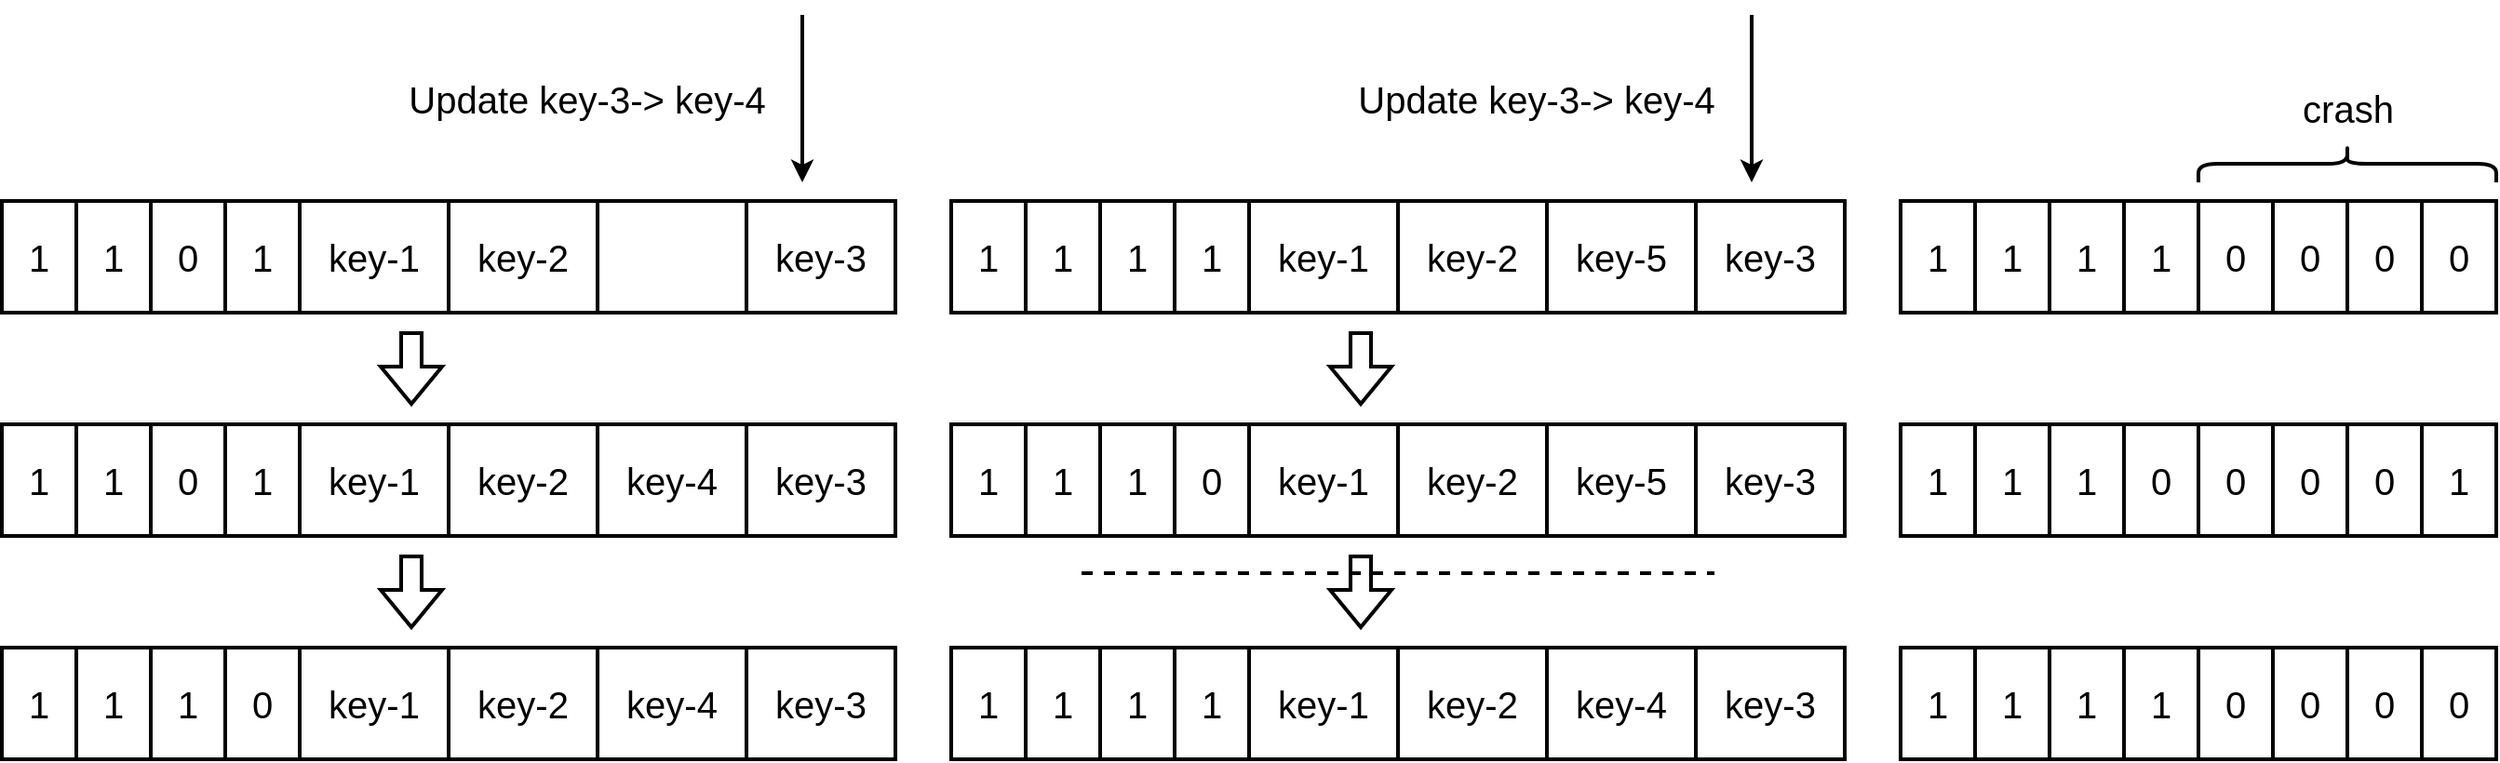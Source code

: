 <mxfile version="16.0.0" type="github">
  <diagram id="70DKCi9DjoW5m2XGWD_O" name="Page-1">
    <mxGraphModel dx="946" dy="557" grid="1" gridSize="10" guides="1" tooltips="1" connect="1" arrows="1" fold="1" page="1" pageScale="1" pageWidth="827" pageHeight="1169" math="0" shadow="0">
      <root>
        <mxCell id="0" />
        <mxCell id="1" parent="0" />
        <mxCell id="tc--EFgO68QH__nJiyXp-1" value="1" style="rounded=0;whiteSpace=wrap;html=1;fontSize=20;strokeWidth=2;" vertex="1" parent="1">
          <mxGeometry x="60" y="130" width="120" height="60" as="geometry" />
        </mxCell>
        <mxCell id="tc--EFgO68QH__nJiyXp-2" value="key-1" style="rounded=0;whiteSpace=wrap;html=1;fontSize=20;strokeWidth=2;" vertex="1" parent="1">
          <mxGeometry x="180" y="130" width="80" height="60" as="geometry" />
        </mxCell>
        <mxCell id="tc--EFgO68QH__nJiyXp-4" value="1" style="rounded=0;whiteSpace=wrap;html=1;fontSize=20;strokeWidth=2;" vertex="1" parent="1">
          <mxGeometry x="60" y="130" width="40" height="60" as="geometry" />
        </mxCell>
        <mxCell id="tc--EFgO68QH__nJiyXp-5" value="0" style="rounded=0;whiteSpace=wrap;html=1;fontSize=20;strokeWidth=2;" vertex="1" parent="1">
          <mxGeometry x="100" y="130" width="40" height="60" as="geometry" />
        </mxCell>
        <mxCell id="tc--EFgO68QH__nJiyXp-6" value="1" style="rounded=0;whiteSpace=wrap;html=1;fontSize=20;strokeWidth=2;" vertex="1" parent="1">
          <mxGeometry x="20" y="130" width="40" height="60" as="geometry" />
        </mxCell>
        <mxCell id="tc--EFgO68QH__nJiyXp-8" value="1" style="rounded=0;whiteSpace=wrap;html=1;fontSize=20;strokeWidth=2;" vertex="1" parent="1">
          <mxGeometry x="140" y="130" width="40" height="60" as="geometry" />
        </mxCell>
        <mxCell id="tc--EFgO68QH__nJiyXp-9" value="key-2" style="rounded=0;whiteSpace=wrap;html=1;fontSize=20;strokeWidth=2;" vertex="1" parent="1">
          <mxGeometry x="260" y="130" width="80" height="60" as="geometry" />
        </mxCell>
        <mxCell id="tc--EFgO68QH__nJiyXp-10" value="" style="rounded=0;whiteSpace=wrap;html=1;fontSize=20;strokeWidth=2;" vertex="1" parent="1">
          <mxGeometry x="340" y="130" width="80" height="60" as="geometry" />
        </mxCell>
        <mxCell id="tc--EFgO68QH__nJiyXp-11" value="key-3" style="rounded=0;whiteSpace=wrap;html=1;fontSize=20;strokeWidth=2;" vertex="1" parent="1">
          <mxGeometry x="420" y="130" width="80" height="60" as="geometry" />
        </mxCell>
        <mxCell id="tc--EFgO68QH__nJiyXp-12" value="" style="endArrow=classic;html=1;rounded=0;fontSize=20;strokeWidth=2;" edge="1" parent="1">
          <mxGeometry width="50" height="50" relative="1" as="geometry">
            <mxPoint x="450" y="30" as="sourcePoint" />
            <mxPoint x="450" y="120" as="targetPoint" />
          </mxGeometry>
        </mxCell>
        <mxCell id="tc--EFgO68QH__nJiyXp-13" value="Update key-3-&amp;gt; key-4" style="text;html=1;align=center;verticalAlign=middle;resizable=0;points=[];autosize=1;strokeColor=none;fillColor=none;fontSize=20;strokeWidth=2;" vertex="1" parent="1">
          <mxGeometry x="229" y="60" width="210" height="30" as="geometry" />
        </mxCell>
        <mxCell id="tc--EFgO68QH__nJiyXp-14" value="1" style="rounded=0;whiteSpace=wrap;html=1;fontSize=20;strokeWidth=2;" vertex="1" parent="1">
          <mxGeometry x="60" y="250" width="120" height="60" as="geometry" />
        </mxCell>
        <mxCell id="tc--EFgO68QH__nJiyXp-15" value="key-1" style="rounded=0;whiteSpace=wrap;html=1;fontSize=20;strokeWidth=2;" vertex="1" parent="1">
          <mxGeometry x="180" y="250" width="80" height="60" as="geometry" />
        </mxCell>
        <mxCell id="tc--EFgO68QH__nJiyXp-16" value="1" style="rounded=0;whiteSpace=wrap;html=1;fontSize=20;strokeWidth=2;" vertex="1" parent="1">
          <mxGeometry x="60" y="250" width="40" height="60" as="geometry" />
        </mxCell>
        <mxCell id="tc--EFgO68QH__nJiyXp-17" value="0" style="rounded=0;whiteSpace=wrap;html=1;fontSize=20;strokeWidth=2;" vertex="1" parent="1">
          <mxGeometry x="100" y="250" width="40" height="60" as="geometry" />
        </mxCell>
        <mxCell id="tc--EFgO68QH__nJiyXp-18" value="1" style="rounded=0;whiteSpace=wrap;html=1;fontSize=20;strokeWidth=2;" vertex="1" parent="1">
          <mxGeometry x="20" y="250" width="40" height="60" as="geometry" />
        </mxCell>
        <mxCell id="tc--EFgO68QH__nJiyXp-19" value="1" style="rounded=0;whiteSpace=wrap;html=1;fontSize=20;strokeWidth=2;" vertex="1" parent="1">
          <mxGeometry x="140" y="250" width="40" height="60" as="geometry" />
        </mxCell>
        <mxCell id="tc--EFgO68QH__nJiyXp-20" value="key-2" style="rounded=0;whiteSpace=wrap;html=1;fontSize=20;strokeWidth=2;" vertex="1" parent="1">
          <mxGeometry x="260" y="250" width="80" height="60" as="geometry" />
        </mxCell>
        <mxCell id="tc--EFgO68QH__nJiyXp-21" value="key-4" style="rounded=0;whiteSpace=wrap;html=1;fontSize=20;strokeWidth=2;" vertex="1" parent="1">
          <mxGeometry x="340" y="250" width="80" height="60" as="geometry" />
        </mxCell>
        <mxCell id="tc--EFgO68QH__nJiyXp-22" value="key-3" style="rounded=0;whiteSpace=wrap;html=1;fontSize=20;strokeWidth=2;" vertex="1" parent="1">
          <mxGeometry x="420" y="250" width="80" height="60" as="geometry" />
        </mxCell>
        <mxCell id="tc--EFgO68QH__nJiyXp-23" value="1" style="rounded=0;whiteSpace=wrap;html=1;fontSize=20;strokeWidth=2;" vertex="1" parent="1">
          <mxGeometry x="60" y="370" width="120" height="60" as="geometry" />
        </mxCell>
        <mxCell id="tc--EFgO68QH__nJiyXp-24" value="key-1" style="rounded=0;whiteSpace=wrap;html=1;fontSize=20;strokeWidth=2;" vertex="1" parent="1">
          <mxGeometry x="180" y="370" width="80" height="60" as="geometry" />
        </mxCell>
        <mxCell id="tc--EFgO68QH__nJiyXp-25" value="1" style="rounded=0;whiteSpace=wrap;html=1;fontSize=20;strokeWidth=2;" vertex="1" parent="1">
          <mxGeometry x="60" y="370" width="40" height="60" as="geometry" />
        </mxCell>
        <mxCell id="tc--EFgO68QH__nJiyXp-26" value="1" style="rounded=0;whiteSpace=wrap;html=1;fontSize=20;strokeWidth=2;" vertex="1" parent="1">
          <mxGeometry x="100" y="370" width="40" height="60" as="geometry" />
        </mxCell>
        <mxCell id="tc--EFgO68QH__nJiyXp-27" value="1" style="rounded=0;whiteSpace=wrap;html=1;fontSize=20;strokeWidth=2;" vertex="1" parent="1">
          <mxGeometry x="20" y="370" width="40" height="60" as="geometry" />
        </mxCell>
        <mxCell id="tc--EFgO68QH__nJiyXp-28" value="0" style="rounded=0;whiteSpace=wrap;html=1;fontSize=20;strokeWidth=2;" vertex="1" parent="1">
          <mxGeometry x="140" y="370" width="40" height="60" as="geometry" />
        </mxCell>
        <mxCell id="tc--EFgO68QH__nJiyXp-29" value="key-2" style="rounded=0;whiteSpace=wrap;html=1;fontSize=20;strokeWidth=2;" vertex="1" parent="1">
          <mxGeometry x="260" y="370" width="80" height="60" as="geometry" />
        </mxCell>
        <mxCell id="tc--EFgO68QH__nJiyXp-30" value="key-4" style="rounded=0;whiteSpace=wrap;html=1;fontSize=20;strokeWidth=2;" vertex="1" parent="1">
          <mxGeometry x="340" y="370" width="80" height="60" as="geometry" />
        </mxCell>
        <mxCell id="tc--EFgO68QH__nJiyXp-31" value="key-3" style="rounded=0;whiteSpace=wrap;html=1;fontSize=20;strokeWidth=2;" vertex="1" parent="1">
          <mxGeometry x="420" y="370" width="80" height="60" as="geometry" />
        </mxCell>
        <mxCell id="tc--EFgO68QH__nJiyXp-32" value="" style="shape=flexArrow;endArrow=classic;html=1;rounded=0;fontSize=20;strokeWidth=2;" edge="1" parent="1">
          <mxGeometry width="50" height="50" relative="1" as="geometry">
            <mxPoint x="240" y="200" as="sourcePoint" />
            <mxPoint x="240" y="240" as="targetPoint" />
          </mxGeometry>
        </mxCell>
        <mxCell id="tc--EFgO68QH__nJiyXp-42" value="" style="shape=flexArrow;endArrow=classic;html=1;rounded=0;fontSize=20;strokeWidth=2;" edge="1" parent="1">
          <mxGeometry width="50" height="50" relative="1" as="geometry">
            <mxPoint x="240" y="320" as="sourcePoint" />
            <mxPoint x="240" y="360" as="targetPoint" />
          </mxGeometry>
        </mxCell>
        <mxCell id="tc--EFgO68QH__nJiyXp-43" value="1" style="rounded=0;whiteSpace=wrap;html=1;fontSize=20;strokeWidth=2;" vertex="1" parent="1">
          <mxGeometry x="570" y="130" width="120" height="60" as="geometry" />
        </mxCell>
        <mxCell id="tc--EFgO68QH__nJiyXp-44" value="key-1" style="rounded=0;whiteSpace=wrap;html=1;fontSize=20;strokeWidth=2;" vertex="1" parent="1">
          <mxGeometry x="690" y="130" width="80" height="60" as="geometry" />
        </mxCell>
        <mxCell id="tc--EFgO68QH__nJiyXp-45" value="1" style="rounded=0;whiteSpace=wrap;html=1;fontSize=20;strokeWidth=2;" vertex="1" parent="1">
          <mxGeometry x="570" y="130" width="40" height="60" as="geometry" />
        </mxCell>
        <mxCell id="tc--EFgO68QH__nJiyXp-46" value="1" style="rounded=0;whiteSpace=wrap;html=1;fontSize=20;strokeWidth=2;" vertex="1" parent="1">
          <mxGeometry x="610" y="130" width="40" height="60" as="geometry" />
        </mxCell>
        <mxCell id="tc--EFgO68QH__nJiyXp-47" value="1" style="rounded=0;whiteSpace=wrap;html=1;fontSize=20;strokeWidth=2;" vertex="1" parent="1">
          <mxGeometry x="530" y="130" width="40" height="60" as="geometry" />
        </mxCell>
        <mxCell id="tc--EFgO68QH__nJiyXp-48" value="1" style="rounded=0;whiteSpace=wrap;html=1;fontSize=20;strokeWidth=2;" vertex="1" parent="1">
          <mxGeometry x="650" y="130" width="40" height="60" as="geometry" />
        </mxCell>
        <mxCell id="tc--EFgO68QH__nJiyXp-49" value="key-2" style="rounded=0;whiteSpace=wrap;html=1;fontSize=20;strokeWidth=2;" vertex="1" parent="1">
          <mxGeometry x="770" y="130" width="80" height="60" as="geometry" />
        </mxCell>
        <mxCell id="tc--EFgO68QH__nJiyXp-50" value="key-5" style="rounded=0;whiteSpace=wrap;html=1;fontSize=20;strokeWidth=2;" vertex="1" parent="1">
          <mxGeometry x="850" y="130" width="80" height="60" as="geometry" />
        </mxCell>
        <mxCell id="tc--EFgO68QH__nJiyXp-51" value="key-3" style="rounded=0;whiteSpace=wrap;html=1;fontSize=20;strokeWidth=2;" vertex="1" parent="1">
          <mxGeometry x="930" y="130" width="80" height="60" as="geometry" />
        </mxCell>
        <mxCell id="tc--EFgO68QH__nJiyXp-52" value="" style="endArrow=classic;html=1;rounded=0;fontSize=20;strokeWidth=2;" edge="1" parent="1">
          <mxGeometry width="50" height="50" relative="1" as="geometry">
            <mxPoint x="960" y="30" as="sourcePoint" />
            <mxPoint x="960" y="120" as="targetPoint" />
          </mxGeometry>
        </mxCell>
        <mxCell id="tc--EFgO68QH__nJiyXp-53" value="Update key-3-&amp;gt; key-4" style="text;html=1;align=center;verticalAlign=middle;resizable=0;points=[];autosize=1;strokeColor=none;fillColor=none;fontSize=20;strokeWidth=2;" vertex="1" parent="1">
          <mxGeometry x="739" y="60" width="210" height="30" as="geometry" />
        </mxCell>
        <mxCell id="tc--EFgO68QH__nJiyXp-54" value="1" style="rounded=0;whiteSpace=wrap;html=1;fontSize=20;strokeWidth=2;" vertex="1" parent="1">
          <mxGeometry x="570" y="250" width="120" height="60" as="geometry" />
        </mxCell>
        <mxCell id="tc--EFgO68QH__nJiyXp-55" value="key-1" style="rounded=0;whiteSpace=wrap;html=1;fontSize=20;strokeWidth=2;" vertex="1" parent="1">
          <mxGeometry x="690" y="250" width="80" height="60" as="geometry" />
        </mxCell>
        <mxCell id="tc--EFgO68QH__nJiyXp-56" value="1" style="rounded=0;whiteSpace=wrap;html=1;fontSize=20;strokeWidth=2;" vertex="1" parent="1">
          <mxGeometry x="570" y="250" width="40" height="60" as="geometry" />
        </mxCell>
        <mxCell id="tc--EFgO68QH__nJiyXp-57" value="1" style="rounded=0;whiteSpace=wrap;html=1;fontSize=20;strokeWidth=2;" vertex="1" parent="1">
          <mxGeometry x="610" y="250" width="40" height="60" as="geometry" />
        </mxCell>
        <mxCell id="tc--EFgO68QH__nJiyXp-58" value="1" style="rounded=0;whiteSpace=wrap;html=1;fontSize=20;strokeWidth=2;" vertex="1" parent="1">
          <mxGeometry x="530" y="250" width="40" height="60" as="geometry" />
        </mxCell>
        <mxCell id="tc--EFgO68QH__nJiyXp-59" value="0" style="rounded=0;whiteSpace=wrap;html=1;fontSize=20;strokeWidth=2;" vertex="1" parent="1">
          <mxGeometry x="650" y="250" width="40" height="60" as="geometry" />
        </mxCell>
        <mxCell id="tc--EFgO68QH__nJiyXp-60" value="key-2" style="rounded=0;whiteSpace=wrap;html=1;fontSize=20;strokeWidth=2;" vertex="1" parent="1">
          <mxGeometry x="770" y="250" width="80" height="60" as="geometry" />
        </mxCell>
        <mxCell id="tc--EFgO68QH__nJiyXp-61" value="key-5" style="rounded=0;whiteSpace=wrap;html=1;fontSize=20;strokeWidth=2;" vertex="1" parent="1">
          <mxGeometry x="850" y="250" width="80" height="60" as="geometry" />
        </mxCell>
        <mxCell id="tc--EFgO68QH__nJiyXp-62" value="key-3" style="rounded=0;whiteSpace=wrap;html=1;fontSize=20;strokeWidth=2;" vertex="1" parent="1">
          <mxGeometry x="930" y="250" width="80" height="60" as="geometry" />
        </mxCell>
        <mxCell id="tc--EFgO68QH__nJiyXp-63" value="1" style="rounded=0;whiteSpace=wrap;html=1;fontSize=20;strokeWidth=2;" vertex="1" parent="1">
          <mxGeometry x="570" y="370" width="120" height="60" as="geometry" />
        </mxCell>
        <mxCell id="tc--EFgO68QH__nJiyXp-64" value="key-1" style="rounded=0;whiteSpace=wrap;html=1;fontSize=20;strokeWidth=2;" vertex="1" parent="1">
          <mxGeometry x="690" y="370" width="80" height="60" as="geometry" />
        </mxCell>
        <mxCell id="tc--EFgO68QH__nJiyXp-65" value="1" style="rounded=0;whiteSpace=wrap;html=1;fontSize=20;strokeWidth=2;" vertex="1" parent="1">
          <mxGeometry x="570" y="370" width="40" height="60" as="geometry" />
        </mxCell>
        <mxCell id="tc--EFgO68QH__nJiyXp-66" value="1" style="rounded=0;whiteSpace=wrap;html=1;fontSize=20;strokeWidth=2;" vertex="1" parent="1">
          <mxGeometry x="610" y="370" width="40" height="60" as="geometry" />
        </mxCell>
        <mxCell id="tc--EFgO68QH__nJiyXp-67" value="1" style="rounded=0;whiteSpace=wrap;html=1;fontSize=20;strokeWidth=2;" vertex="1" parent="1">
          <mxGeometry x="530" y="370" width="40" height="60" as="geometry" />
        </mxCell>
        <mxCell id="tc--EFgO68QH__nJiyXp-68" value="1" style="rounded=0;whiteSpace=wrap;html=1;fontSize=20;strokeWidth=2;" vertex="1" parent="1">
          <mxGeometry x="650" y="370" width="40" height="60" as="geometry" />
        </mxCell>
        <mxCell id="tc--EFgO68QH__nJiyXp-69" value="key-2" style="rounded=0;whiteSpace=wrap;html=1;fontSize=20;strokeWidth=2;" vertex="1" parent="1">
          <mxGeometry x="770" y="370" width="80" height="60" as="geometry" />
        </mxCell>
        <mxCell id="tc--EFgO68QH__nJiyXp-70" value="key-4" style="rounded=0;whiteSpace=wrap;html=1;fontSize=20;strokeWidth=2;" vertex="1" parent="1">
          <mxGeometry x="850" y="370" width="80" height="60" as="geometry" />
        </mxCell>
        <mxCell id="tc--EFgO68QH__nJiyXp-71" value="key-3" style="rounded=0;whiteSpace=wrap;html=1;fontSize=20;strokeWidth=2;" vertex="1" parent="1">
          <mxGeometry x="930" y="370" width="80" height="60" as="geometry" />
        </mxCell>
        <mxCell id="tc--EFgO68QH__nJiyXp-72" value="" style="shape=flexArrow;endArrow=classic;html=1;rounded=0;fontSize=20;strokeWidth=2;" edge="1" parent="1">
          <mxGeometry width="50" height="50" relative="1" as="geometry">
            <mxPoint x="750" y="200" as="sourcePoint" />
            <mxPoint x="750" y="240" as="targetPoint" />
          </mxGeometry>
        </mxCell>
        <mxCell id="tc--EFgO68QH__nJiyXp-73" value="" style="shape=flexArrow;endArrow=classic;html=1;rounded=0;fontSize=20;strokeWidth=2;" edge="1" parent="1">
          <mxGeometry width="50" height="50" relative="1" as="geometry">
            <mxPoint x="750" y="320" as="sourcePoint" />
            <mxPoint x="750" y="360" as="targetPoint" />
          </mxGeometry>
        </mxCell>
        <mxCell id="tc--EFgO68QH__nJiyXp-78" value="" style="endArrow=none;dashed=1;html=1;rounded=0;fontSize=20;strokeWidth=2;" edge="1" parent="1">
          <mxGeometry width="50" height="50" relative="1" as="geometry">
            <mxPoint x="600" y="330" as="sourcePoint" />
            <mxPoint x="940" y="330" as="targetPoint" />
          </mxGeometry>
        </mxCell>
        <mxCell id="tc--EFgO68QH__nJiyXp-147" value="1" style="rounded=0;whiteSpace=wrap;html=1;fontSize=20;strokeWidth=2;" vertex="1" parent="1">
          <mxGeometry x="1080" y="130" width="120" height="60" as="geometry" />
        </mxCell>
        <mxCell id="tc--EFgO68QH__nJiyXp-148" value="1" style="rounded=0;whiteSpace=wrap;html=1;fontSize=20;strokeWidth=2;" vertex="1" parent="1">
          <mxGeometry x="1080" y="130" width="40" height="60" as="geometry" />
        </mxCell>
        <mxCell id="tc--EFgO68QH__nJiyXp-149" value="1" style="rounded=0;whiteSpace=wrap;html=1;fontSize=20;strokeWidth=2;" vertex="1" parent="1">
          <mxGeometry x="1120" y="130" width="40" height="60" as="geometry" />
        </mxCell>
        <mxCell id="tc--EFgO68QH__nJiyXp-150" value="1" style="rounded=0;whiteSpace=wrap;html=1;fontSize=20;strokeWidth=2;" vertex="1" parent="1">
          <mxGeometry x="1040" y="130" width="40" height="60" as="geometry" />
        </mxCell>
        <mxCell id="tc--EFgO68QH__nJiyXp-151" value="1" style="rounded=0;whiteSpace=wrap;html=1;fontSize=20;strokeWidth=2;" vertex="1" parent="1">
          <mxGeometry x="1160" y="130" width="40" height="60" as="geometry" />
        </mxCell>
        <mxCell id="tc--EFgO68QH__nJiyXp-152" value="1" style="rounded=0;whiteSpace=wrap;html=1;fontSize=20;strokeWidth=2;" vertex="1" parent="1">
          <mxGeometry x="1240" y="130" width="120" height="60" as="geometry" />
        </mxCell>
        <mxCell id="tc--EFgO68QH__nJiyXp-153" value="0" style="rounded=0;whiteSpace=wrap;html=1;fontSize=20;strokeWidth=2;" vertex="1" parent="1">
          <mxGeometry x="1240" y="130" width="40" height="60" as="geometry" />
        </mxCell>
        <mxCell id="tc--EFgO68QH__nJiyXp-154" value="0" style="rounded=0;whiteSpace=wrap;html=1;fontSize=20;strokeWidth=2;" vertex="1" parent="1">
          <mxGeometry x="1280" y="130" width="40" height="60" as="geometry" />
        </mxCell>
        <mxCell id="tc--EFgO68QH__nJiyXp-155" value="0" style="rounded=0;whiteSpace=wrap;html=1;fontSize=20;strokeWidth=2;" vertex="1" parent="1">
          <mxGeometry x="1200" y="130" width="40" height="60" as="geometry" />
        </mxCell>
        <mxCell id="tc--EFgO68QH__nJiyXp-156" value="0" style="rounded=0;whiteSpace=wrap;html=1;fontSize=20;strokeWidth=2;" vertex="1" parent="1">
          <mxGeometry x="1320" y="130" width="40" height="60" as="geometry" />
        </mxCell>
        <mxCell id="tc--EFgO68QH__nJiyXp-157" value="" style="shape=curlyBracket;whiteSpace=wrap;html=1;rounded=1;flipH=1;fontSize=20;strokeWidth=2;rotation=-90;" vertex="1" parent="1">
          <mxGeometry x="1270" y="30" width="20" height="160" as="geometry" />
        </mxCell>
        <mxCell id="tc--EFgO68QH__nJiyXp-158" value="crash" style="text;html=1;align=center;verticalAlign=middle;resizable=0;points=[];autosize=1;strokeColor=none;fillColor=none;fontSize=20;" vertex="1" parent="1">
          <mxGeometry x="1250" y="65" width="60" height="30" as="geometry" />
        </mxCell>
        <mxCell id="tc--EFgO68QH__nJiyXp-159" value="1" style="rounded=0;whiteSpace=wrap;html=1;fontSize=20;strokeWidth=2;" vertex="1" parent="1">
          <mxGeometry x="1080" y="250" width="120" height="60" as="geometry" />
        </mxCell>
        <mxCell id="tc--EFgO68QH__nJiyXp-160" value="1" style="rounded=0;whiteSpace=wrap;html=1;fontSize=20;strokeWidth=2;" vertex="1" parent="1">
          <mxGeometry x="1080" y="250" width="40" height="60" as="geometry" />
        </mxCell>
        <mxCell id="tc--EFgO68QH__nJiyXp-161" value="1" style="rounded=0;whiteSpace=wrap;html=1;fontSize=20;strokeWidth=2;" vertex="1" parent="1">
          <mxGeometry x="1120" y="250" width="40" height="60" as="geometry" />
        </mxCell>
        <mxCell id="tc--EFgO68QH__nJiyXp-162" value="1" style="rounded=0;whiteSpace=wrap;html=1;fontSize=20;strokeWidth=2;" vertex="1" parent="1">
          <mxGeometry x="1040" y="250" width="40" height="60" as="geometry" />
        </mxCell>
        <mxCell id="tc--EFgO68QH__nJiyXp-163" value="0" style="rounded=0;whiteSpace=wrap;html=1;fontSize=20;strokeWidth=2;" vertex="1" parent="1">
          <mxGeometry x="1160" y="250" width="40" height="60" as="geometry" />
        </mxCell>
        <mxCell id="tc--EFgO68QH__nJiyXp-164" value="1" style="rounded=0;whiteSpace=wrap;html=1;fontSize=20;strokeWidth=2;" vertex="1" parent="1">
          <mxGeometry x="1240" y="250" width="120" height="60" as="geometry" />
        </mxCell>
        <mxCell id="tc--EFgO68QH__nJiyXp-165" value="0" style="rounded=0;whiteSpace=wrap;html=1;fontSize=20;strokeWidth=2;" vertex="1" parent="1">
          <mxGeometry x="1240" y="250" width="40" height="60" as="geometry" />
        </mxCell>
        <mxCell id="tc--EFgO68QH__nJiyXp-166" value="0" style="rounded=0;whiteSpace=wrap;html=1;fontSize=20;strokeWidth=2;" vertex="1" parent="1">
          <mxGeometry x="1280" y="250" width="40" height="60" as="geometry" />
        </mxCell>
        <mxCell id="tc--EFgO68QH__nJiyXp-167" value="0" style="rounded=0;whiteSpace=wrap;html=1;fontSize=20;strokeWidth=2;" vertex="1" parent="1">
          <mxGeometry x="1200" y="250" width="40" height="60" as="geometry" />
        </mxCell>
        <mxCell id="tc--EFgO68QH__nJiyXp-168" value="1" style="rounded=0;whiteSpace=wrap;html=1;fontSize=20;strokeWidth=2;" vertex="1" parent="1">
          <mxGeometry x="1320" y="250" width="40" height="60" as="geometry" />
        </mxCell>
        <mxCell id="tc--EFgO68QH__nJiyXp-170" value="1" style="rounded=0;whiteSpace=wrap;html=1;fontSize=20;strokeWidth=2;" vertex="1" parent="1">
          <mxGeometry x="1080" y="370" width="120" height="60" as="geometry" />
        </mxCell>
        <mxCell id="tc--EFgO68QH__nJiyXp-171" value="1" style="rounded=0;whiteSpace=wrap;html=1;fontSize=20;strokeWidth=2;" vertex="1" parent="1">
          <mxGeometry x="1080" y="370" width="40" height="60" as="geometry" />
        </mxCell>
        <mxCell id="tc--EFgO68QH__nJiyXp-172" value="1" style="rounded=0;whiteSpace=wrap;html=1;fontSize=20;strokeWidth=2;" vertex="1" parent="1">
          <mxGeometry x="1120" y="370" width="40" height="60" as="geometry" />
        </mxCell>
        <mxCell id="tc--EFgO68QH__nJiyXp-173" value="1" style="rounded=0;whiteSpace=wrap;html=1;fontSize=20;strokeWidth=2;" vertex="1" parent="1">
          <mxGeometry x="1040" y="370" width="40" height="60" as="geometry" />
        </mxCell>
        <mxCell id="tc--EFgO68QH__nJiyXp-174" value="1" style="rounded=0;whiteSpace=wrap;html=1;fontSize=20;strokeWidth=2;" vertex="1" parent="1">
          <mxGeometry x="1160" y="370" width="40" height="60" as="geometry" />
        </mxCell>
        <mxCell id="tc--EFgO68QH__nJiyXp-175" value="1" style="rounded=0;whiteSpace=wrap;html=1;fontSize=20;strokeWidth=2;" vertex="1" parent="1">
          <mxGeometry x="1240" y="370" width="120" height="60" as="geometry" />
        </mxCell>
        <mxCell id="tc--EFgO68QH__nJiyXp-176" value="0" style="rounded=0;whiteSpace=wrap;html=1;fontSize=20;strokeWidth=2;" vertex="1" parent="1">
          <mxGeometry x="1240" y="370" width="40" height="60" as="geometry" />
        </mxCell>
        <mxCell id="tc--EFgO68QH__nJiyXp-177" value="0" style="rounded=0;whiteSpace=wrap;html=1;fontSize=20;strokeWidth=2;" vertex="1" parent="1">
          <mxGeometry x="1280" y="370" width="40" height="60" as="geometry" />
        </mxCell>
        <mxCell id="tc--EFgO68QH__nJiyXp-178" value="0" style="rounded=0;whiteSpace=wrap;html=1;fontSize=20;strokeWidth=2;" vertex="1" parent="1">
          <mxGeometry x="1200" y="370" width="40" height="60" as="geometry" />
        </mxCell>
        <mxCell id="tc--EFgO68QH__nJiyXp-179" value="0" style="rounded=0;whiteSpace=wrap;html=1;fontSize=20;strokeWidth=2;" vertex="1" parent="1">
          <mxGeometry x="1320" y="370" width="40" height="60" as="geometry" />
        </mxCell>
      </root>
    </mxGraphModel>
  </diagram>
</mxfile>
